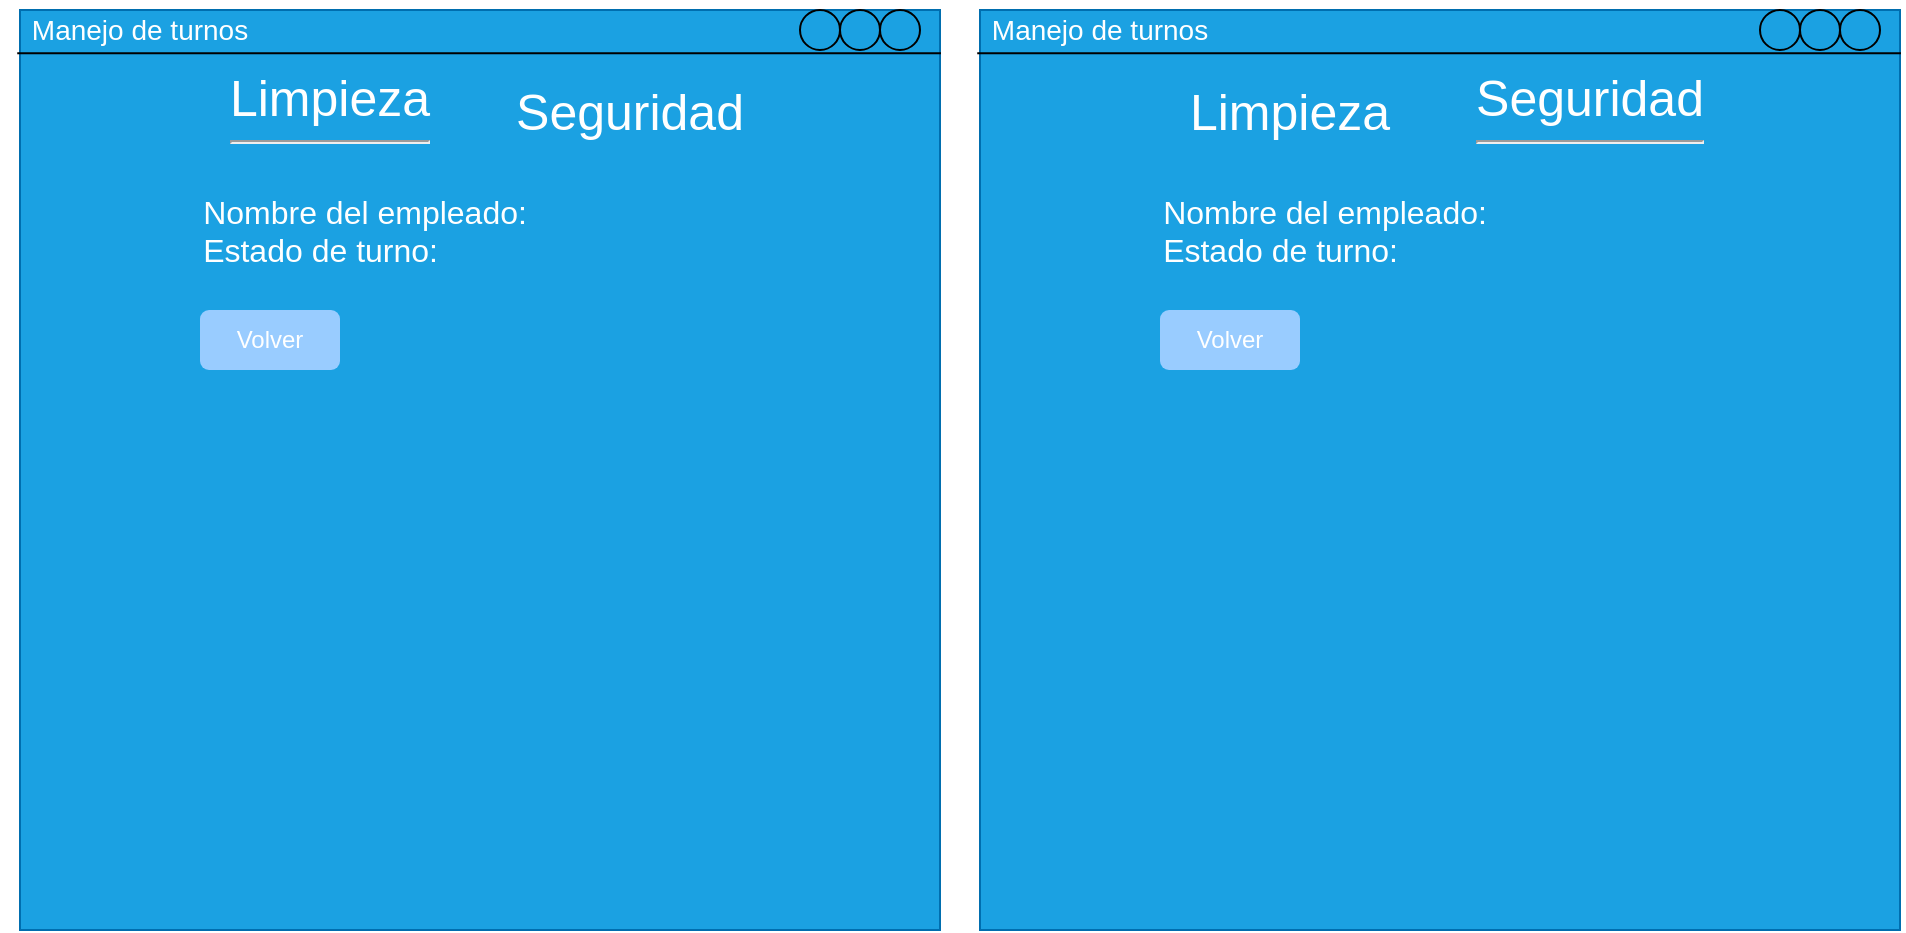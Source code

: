<mxfile version="24.9.2">
  <diagram name="Página-1" id="3irZiICbk0D-OemRNdAP">
    <mxGraphModel dx="1009" dy="573" grid="1" gridSize="10" guides="1" tooltips="1" connect="1" arrows="1" fold="1" page="1" pageScale="1" pageWidth="827" pageHeight="1169" math="0" shadow="0">
      <root>
        <mxCell id="0" />
        <mxCell id="1" parent="0" />
        <mxCell id="bvm1Z8GQnfWaPhaKX7ed-1" value="" style="whiteSpace=wrap;html=1;aspect=fixed;fillColor=#1ba1e2;fontColor=#ffffff;strokeColor=#006EAF;" vertex="1" parent="1">
          <mxGeometry x="20" y="20" width="460" height="460" as="geometry" />
        </mxCell>
        <mxCell id="bvm1Z8GQnfWaPhaKX7ed-2" value="" style="endArrow=none;html=1;rounded=0;exitX=-0.003;exitY=0.047;exitDx=0;exitDy=0;exitPerimeter=0;entryX=1.001;entryY=0.047;entryDx=0;entryDy=0;entryPerimeter=0;" edge="1" parent="1" source="bvm1Z8GQnfWaPhaKX7ed-1" target="bvm1Z8GQnfWaPhaKX7ed-1">
          <mxGeometry width="50" height="50" relative="1" as="geometry">
            <mxPoint x="390" y="250" as="sourcePoint" />
            <mxPoint x="440" y="200" as="targetPoint" />
          </mxGeometry>
        </mxCell>
        <mxCell id="bvm1Z8GQnfWaPhaKX7ed-3" value="" style="ellipse;whiteSpace=wrap;html=1;aspect=fixed;fillColor=none;" vertex="1" parent="1">
          <mxGeometry x="450" y="20" width="20" height="20" as="geometry" />
        </mxCell>
        <mxCell id="bvm1Z8GQnfWaPhaKX7ed-4" value="" style="ellipse;whiteSpace=wrap;html=1;aspect=fixed;fillColor=none;" vertex="1" parent="1">
          <mxGeometry x="430" y="20" width="20" height="20" as="geometry" />
        </mxCell>
        <mxCell id="bvm1Z8GQnfWaPhaKX7ed-5" value="" style="ellipse;whiteSpace=wrap;html=1;aspect=fixed;fillColor=none;" vertex="1" parent="1">
          <mxGeometry x="410" y="20" width="20" height="20" as="geometry" />
        </mxCell>
        <mxCell id="bvm1Z8GQnfWaPhaKX7ed-6" value="&lt;font color=&quot;#ffffff&quot; style=&quot;font-size: 14px;&quot;&gt;Manejo de turnos&lt;/font&gt;" style="text;html=1;align=center;verticalAlign=middle;whiteSpace=wrap;rounded=0;" vertex="1" parent="1">
          <mxGeometry x="10" y="15" width="140" height="30" as="geometry" />
        </mxCell>
        <mxCell id="bvm1Z8GQnfWaPhaKX7ed-7" value="&lt;font color=&quot;#ffffff&quot; style=&quot;font-size: 25px;&quot;&gt;Limpieza&lt;/font&gt;&lt;hr&gt;" style="text;html=1;align=center;verticalAlign=middle;whiteSpace=wrap;rounded=0;" vertex="1" parent="1">
          <mxGeometry x="120" y="50" width="110" height="40" as="geometry" />
        </mxCell>
        <mxCell id="bvm1Z8GQnfWaPhaKX7ed-8" value="&lt;font color=&quot;#ffffff&quot;&gt;&lt;span style=&quot;font-size: 25px;&quot;&gt;Seguridad&lt;/span&gt;&lt;/font&gt;" style="text;html=1;align=center;verticalAlign=middle;whiteSpace=wrap;rounded=0;" vertex="1" parent="1">
          <mxGeometry x="270" y="50" width="110" height="40" as="geometry" />
        </mxCell>
        <mxCell id="bvm1Z8GQnfWaPhaKX7ed-9" value="&lt;div style=&quot;text-align: left;&quot;&gt;&lt;span style=&quot;font-size: 16px; color: rgb(255, 255, 255); background-color: initial;&quot;&gt;Nombre del empleado:&lt;/span&gt;&lt;/div&gt;&lt;div style=&quot;text-align: left;&quot;&gt;&lt;span style=&quot;font-size: 16px; color: rgb(255, 255, 255); background-color: initial;&quot;&gt;Estado de turno:&lt;/span&gt;&lt;/div&gt;&lt;div style=&quot;text-align: left;&quot;&gt;&lt;font style=&quot;font-size: 16px;&quot; color=&quot;#ffffff&quot;&gt;&lt;br&gt;&lt;/font&gt;&lt;/div&gt;" style="text;html=1;align=center;verticalAlign=middle;whiteSpace=wrap;rounded=0;" vertex="1" parent="1">
          <mxGeometry x="100" y="130" width="185" height="20" as="geometry" />
        </mxCell>
        <mxCell id="bvm1Z8GQnfWaPhaKX7ed-10" value="" style="rounded=1;whiteSpace=wrap;html=1;strokeColor=none;fillColor=#99CCFF;" vertex="1" parent="1">
          <mxGeometry x="110" y="170" width="70" height="30" as="geometry" />
        </mxCell>
        <mxCell id="bvm1Z8GQnfWaPhaKX7ed-11" value="&lt;font color=&quot;#ffffff&quot;&gt;Volver&lt;/font&gt;" style="text;html=1;align=center;verticalAlign=middle;whiteSpace=wrap;rounded=0;" vertex="1" parent="1">
          <mxGeometry x="115" y="170" width="60" height="30" as="geometry" />
        </mxCell>
        <mxCell id="bvm1Z8GQnfWaPhaKX7ed-12" value="" style="whiteSpace=wrap;html=1;aspect=fixed;fillColor=#1ba1e2;fontColor=#ffffff;strokeColor=#006EAF;" vertex="1" parent="1">
          <mxGeometry x="500" y="20" width="460" height="460" as="geometry" />
        </mxCell>
        <mxCell id="bvm1Z8GQnfWaPhaKX7ed-13" value="" style="endArrow=none;html=1;rounded=0;exitX=-0.003;exitY=0.047;exitDx=0;exitDy=0;exitPerimeter=0;entryX=1.001;entryY=0.047;entryDx=0;entryDy=0;entryPerimeter=0;" edge="1" source="bvm1Z8GQnfWaPhaKX7ed-12" target="bvm1Z8GQnfWaPhaKX7ed-12" parent="1">
          <mxGeometry width="50" height="50" relative="1" as="geometry">
            <mxPoint x="870" y="250" as="sourcePoint" />
            <mxPoint x="920" y="200" as="targetPoint" />
          </mxGeometry>
        </mxCell>
        <mxCell id="bvm1Z8GQnfWaPhaKX7ed-14" value="" style="ellipse;whiteSpace=wrap;html=1;aspect=fixed;fillColor=none;" vertex="1" parent="1">
          <mxGeometry x="930" y="20" width="20" height="20" as="geometry" />
        </mxCell>
        <mxCell id="bvm1Z8GQnfWaPhaKX7ed-15" value="" style="ellipse;whiteSpace=wrap;html=1;aspect=fixed;fillColor=none;" vertex="1" parent="1">
          <mxGeometry x="910" y="20" width="20" height="20" as="geometry" />
        </mxCell>
        <mxCell id="bvm1Z8GQnfWaPhaKX7ed-16" value="" style="ellipse;whiteSpace=wrap;html=1;aspect=fixed;fillColor=none;" vertex="1" parent="1">
          <mxGeometry x="890" y="20" width="20" height="20" as="geometry" />
        </mxCell>
        <mxCell id="bvm1Z8GQnfWaPhaKX7ed-17" value="&lt;font color=&quot;#ffffff&quot; style=&quot;font-size: 14px;&quot;&gt;Manejo de turnos&lt;/font&gt;" style="text;html=1;align=center;verticalAlign=middle;whiteSpace=wrap;rounded=0;" vertex="1" parent="1">
          <mxGeometry x="490" y="15" width="140" height="30" as="geometry" />
        </mxCell>
        <mxCell id="bvm1Z8GQnfWaPhaKX7ed-19" value="&lt;font color=&quot;#ffffff&quot;&gt;&lt;span style=&quot;font-size: 25px;&quot;&gt;Seguridad&lt;/span&gt;&lt;/font&gt;&lt;hr&gt;" style="text;html=1;align=center;verticalAlign=middle;whiteSpace=wrap;rounded=0;" vertex="1" parent="1">
          <mxGeometry x="750" y="50" width="110" height="40" as="geometry" />
        </mxCell>
        <mxCell id="bvm1Z8GQnfWaPhaKX7ed-20" value="&lt;div style=&quot;text-align: left;&quot;&gt;&lt;span style=&quot;font-size: 16px; color: rgb(255, 255, 255); background-color: initial;&quot;&gt;Nombre del empleado:&lt;/span&gt;&lt;/div&gt;&lt;div style=&quot;text-align: left;&quot;&gt;&lt;span style=&quot;font-size: 16px; color: rgb(255, 255, 255); background-color: initial;&quot;&gt;Estado de turno:&lt;/span&gt;&lt;/div&gt;&lt;div style=&quot;text-align: left;&quot;&gt;&lt;font style=&quot;font-size: 16px;&quot; color=&quot;#ffffff&quot;&gt;&lt;br&gt;&lt;/font&gt;&lt;/div&gt;" style="text;html=1;align=center;verticalAlign=middle;whiteSpace=wrap;rounded=0;" vertex="1" parent="1">
          <mxGeometry x="580" y="130" width="185" height="20" as="geometry" />
        </mxCell>
        <mxCell id="bvm1Z8GQnfWaPhaKX7ed-21" value="" style="rounded=1;whiteSpace=wrap;html=1;strokeColor=none;fillColor=#99CCFF;" vertex="1" parent="1">
          <mxGeometry x="590" y="170" width="70" height="30" as="geometry" />
        </mxCell>
        <mxCell id="bvm1Z8GQnfWaPhaKX7ed-22" value="&lt;font color=&quot;#ffffff&quot;&gt;Volver&lt;/font&gt;" style="text;html=1;align=center;verticalAlign=middle;whiteSpace=wrap;rounded=0;" vertex="1" parent="1">
          <mxGeometry x="595" y="170" width="60" height="30" as="geometry" />
        </mxCell>
        <mxCell id="bvm1Z8GQnfWaPhaKX7ed-23" value="&lt;font color=&quot;#ffffff&quot;&gt;&lt;span style=&quot;font-size: 25px;&quot;&gt;Limpieza&lt;/span&gt;&lt;/font&gt;" style="text;html=1;align=center;verticalAlign=middle;whiteSpace=wrap;rounded=0;" vertex="1" parent="1">
          <mxGeometry x="600" y="50" width="110" height="40" as="geometry" />
        </mxCell>
      </root>
    </mxGraphModel>
  </diagram>
</mxfile>
